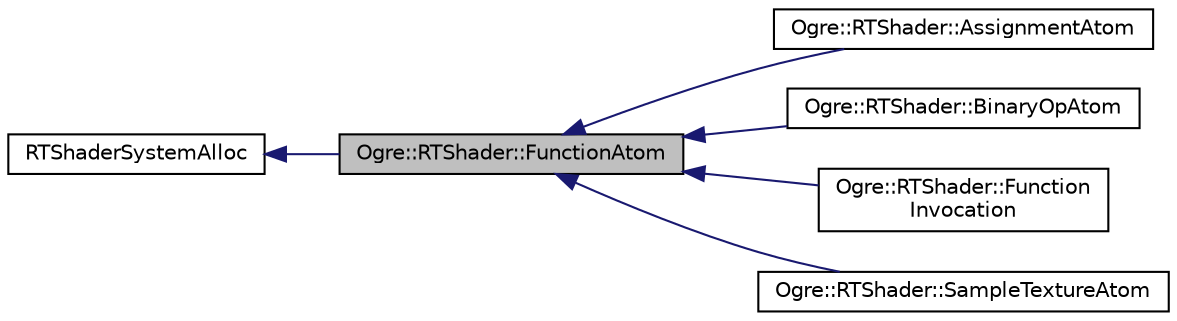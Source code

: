 digraph "Ogre::RTShader::FunctionAtom"
{
  bgcolor="transparent";
  edge [fontname="Helvetica",fontsize="10",labelfontname="Helvetica",labelfontsize="10"];
  node [fontname="Helvetica",fontsize="10",shape=record];
  rankdir="LR";
  Node0 [label="Ogre::RTShader::FunctionAtom",height=0.2,width=0.4,color="black", fillcolor="grey75", style="filled", fontcolor="black"];
  Node1 -> Node0 [dir="back",color="midnightblue",fontsize="10",style="solid",fontname="Helvetica"];
  Node1 [label="RTShaderSystemAlloc",height=0.2,width=0.4,color="black",URL="$class_ogre_1_1_allocated_object.html"];
  Node0 -> Node2 [dir="back",color="midnightblue",fontsize="10",style="solid",fontname="Helvetica"];
  Node2 [label="Ogre::RTShader::AssignmentAtom",height=0.2,width=0.4,color="black",URL="$class_ogre_1_1_r_t_shader_1_1_assignment_atom.html",tooltip="shorthand for \"lhs = rhs;\" insted of using FFP_Assign(rhs, lhs) "];
  Node0 -> Node3 [dir="back",color="midnightblue",fontsize="10",style="solid",fontname="Helvetica"];
  Node3 [label="Ogre::RTShader::BinaryOpAtom",height=0.2,width=0.4,color="black",URL="$class_ogre_1_1_r_t_shader_1_1_binary_op_atom.html",tooltip="shorthand for \"dst = a OP b;\" "];
  Node0 -> Node4 [dir="back",color="midnightblue",fontsize="10",style="solid",fontname="Helvetica"];
  Node4 [label="Ogre::RTShader::Function\lInvocation",height=0.2,width=0.4,color="black",URL="$class_ogre_1_1_r_t_shader_1_1_function_invocation.html",tooltip="A class that represents function invocation code from shader based program function. "];
  Node0 -> Node5 [dir="back",color="midnightblue",fontsize="10",style="solid",fontname="Helvetica"];
  Node5 [label="Ogre::RTShader::SampleTextureAtom",height=0.2,width=0.4,color="black",URL="$class_ogre_1_1_r_t_shader_1_1_sample_texture_atom.html",tooltip="shorthand for \"dst = texture(sampler, uv);\" instead of using FFP_SampleTexture "];
}
